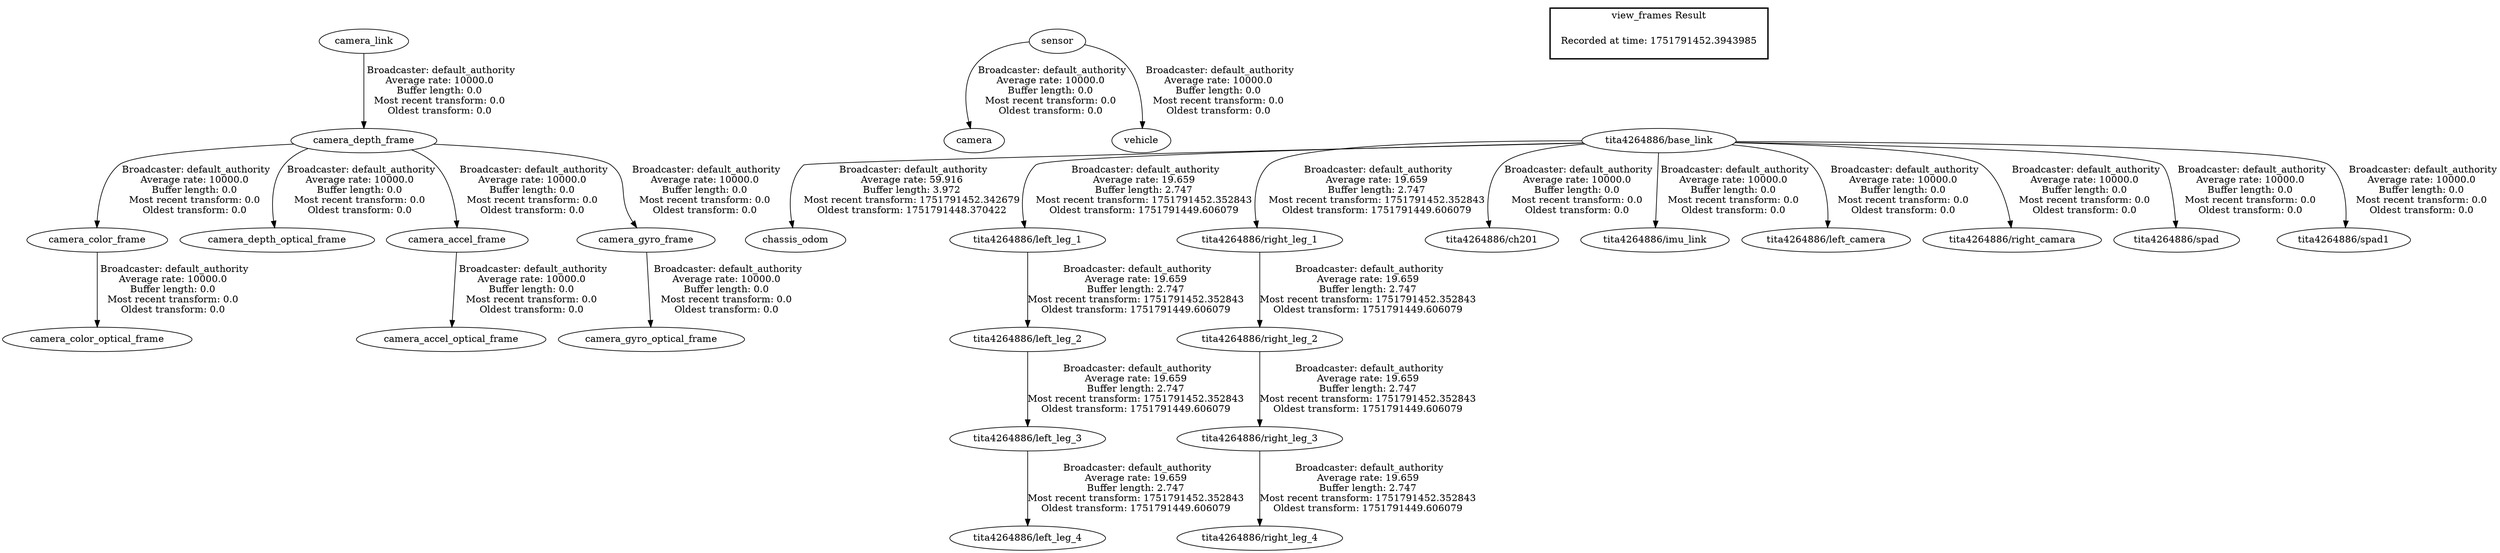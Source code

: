 digraph G {
"camera_depth_frame" -> "camera_color_frame"[label=" Broadcaster: default_authority\nAverage rate: 10000.0\nBuffer length: 0.0\nMost recent transform: 0.0\nOldest transform: 0.0\n"];
"camera_link" -> "camera_depth_frame"[label=" Broadcaster: default_authority\nAverage rate: 10000.0\nBuffer length: 0.0\nMost recent transform: 0.0\nOldest transform: 0.0\n"];
"camera_color_frame" -> "camera_color_optical_frame"[label=" Broadcaster: default_authority\nAverage rate: 10000.0\nBuffer length: 0.0\nMost recent transform: 0.0\nOldest transform: 0.0\n"];
"camera_depth_frame" -> "camera_depth_optical_frame"[label=" Broadcaster: default_authority\nAverage rate: 10000.0\nBuffer length: 0.0\nMost recent transform: 0.0\nOldest transform: 0.0\n"];
"camera_depth_frame" -> "camera_accel_frame"[label=" Broadcaster: default_authority\nAverage rate: 10000.0\nBuffer length: 0.0\nMost recent transform: 0.0\nOldest transform: 0.0\n"];
"camera_accel_frame" -> "camera_accel_optical_frame"[label=" Broadcaster: default_authority\nAverage rate: 10000.0\nBuffer length: 0.0\nMost recent transform: 0.0\nOldest transform: 0.0\n"];
"camera_depth_frame" -> "camera_gyro_frame"[label=" Broadcaster: default_authority\nAverage rate: 10000.0\nBuffer length: 0.0\nMost recent transform: 0.0\nOldest transform: 0.0\n"];
"camera_gyro_frame" -> "camera_gyro_optical_frame"[label=" Broadcaster: default_authority\nAverage rate: 10000.0\nBuffer length: 0.0\nMost recent transform: 0.0\nOldest transform: 0.0\n"];
"sensor" -> "camera"[label=" Broadcaster: default_authority\nAverage rate: 10000.0\nBuffer length: 0.0\nMost recent transform: 0.0\nOldest transform: 0.0\n"];
"tita4264886/base_link" -> "chassis_odom"[label=" Broadcaster: default_authority\nAverage rate: 59.916\nBuffer length: 3.972\nMost recent transform: 1751791452.342679\nOldest transform: 1751791448.370422\n"];
"sensor" -> "vehicle"[label=" Broadcaster: default_authority\nAverage rate: 10000.0\nBuffer length: 0.0\nMost recent transform: 0.0\nOldest transform: 0.0\n"];
"tita4264886/base_link" -> "tita4264886/left_leg_1"[label=" Broadcaster: default_authority\nAverage rate: 19.659\nBuffer length: 2.747\nMost recent transform: 1751791452.352843\nOldest transform: 1751791449.606079\n"];
"tita4264886/left_leg_1" -> "tita4264886/left_leg_2"[label=" Broadcaster: default_authority\nAverage rate: 19.659\nBuffer length: 2.747\nMost recent transform: 1751791452.352843\nOldest transform: 1751791449.606079\n"];
"tita4264886/left_leg_2" -> "tita4264886/left_leg_3"[label=" Broadcaster: default_authority\nAverage rate: 19.659\nBuffer length: 2.747\nMost recent transform: 1751791452.352843\nOldest transform: 1751791449.606079\n"];
"tita4264886/left_leg_3" -> "tita4264886/left_leg_4"[label=" Broadcaster: default_authority\nAverage rate: 19.659\nBuffer length: 2.747\nMost recent transform: 1751791452.352843\nOldest transform: 1751791449.606079\n"];
"tita4264886/base_link" -> "tita4264886/right_leg_1"[label=" Broadcaster: default_authority\nAverage rate: 19.659\nBuffer length: 2.747\nMost recent transform: 1751791452.352843\nOldest transform: 1751791449.606079\n"];
"tita4264886/right_leg_1" -> "tita4264886/right_leg_2"[label=" Broadcaster: default_authority\nAverage rate: 19.659\nBuffer length: 2.747\nMost recent transform: 1751791452.352843\nOldest transform: 1751791449.606079\n"];
"tita4264886/right_leg_2" -> "tita4264886/right_leg_3"[label=" Broadcaster: default_authority\nAverage rate: 19.659\nBuffer length: 2.747\nMost recent transform: 1751791452.352843\nOldest transform: 1751791449.606079\n"];
"tita4264886/right_leg_3" -> "tita4264886/right_leg_4"[label=" Broadcaster: default_authority\nAverage rate: 19.659\nBuffer length: 2.747\nMost recent transform: 1751791452.352843\nOldest transform: 1751791449.606079\n"];
"tita4264886/base_link" -> "tita4264886/ch201"[label=" Broadcaster: default_authority\nAverage rate: 10000.0\nBuffer length: 0.0\nMost recent transform: 0.0\nOldest transform: 0.0\n"];
"tita4264886/base_link" -> "tita4264886/imu_link"[label=" Broadcaster: default_authority\nAverage rate: 10000.0\nBuffer length: 0.0\nMost recent transform: 0.0\nOldest transform: 0.0\n"];
"tita4264886/base_link" -> "tita4264886/left_camera"[label=" Broadcaster: default_authority\nAverage rate: 10000.0\nBuffer length: 0.0\nMost recent transform: 0.0\nOldest transform: 0.0\n"];
"tita4264886/base_link" -> "tita4264886/right_camara"[label=" Broadcaster: default_authority\nAverage rate: 10000.0\nBuffer length: 0.0\nMost recent transform: 0.0\nOldest transform: 0.0\n"];
"tita4264886/base_link" -> "tita4264886/spad"[label=" Broadcaster: default_authority\nAverage rate: 10000.0\nBuffer length: 0.0\nMost recent transform: 0.0\nOldest transform: 0.0\n"];
"tita4264886/base_link" -> "tita4264886/spad1"[label=" Broadcaster: default_authority\nAverage rate: 10000.0\nBuffer length: 0.0\nMost recent transform: 0.0\nOldest transform: 0.0\n"];
edge [style=invis];
 subgraph cluster_legend { style=bold; color=black; label ="view_frames Result";
"Recorded at time: 1751791452.3943985"[ shape=plaintext ] ;
}->"tita4264886/base_link";
}